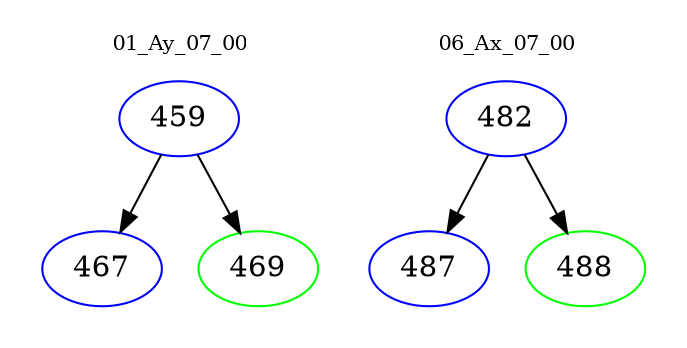 digraph{
subgraph cluster_0 {
color = white
label = "01_Ay_07_00";
fontsize=10;
T0_459 [label="459", color="blue"]
T0_459 -> T0_467 [color="black"]
T0_467 [label="467", color="blue"]
T0_459 -> T0_469 [color="black"]
T0_469 [label="469", color="green"]
}
subgraph cluster_1 {
color = white
label = "06_Ax_07_00";
fontsize=10;
T1_482 [label="482", color="blue"]
T1_482 -> T1_487 [color="black"]
T1_487 [label="487", color="blue"]
T1_482 -> T1_488 [color="black"]
T1_488 [label="488", color="green"]
}
}
